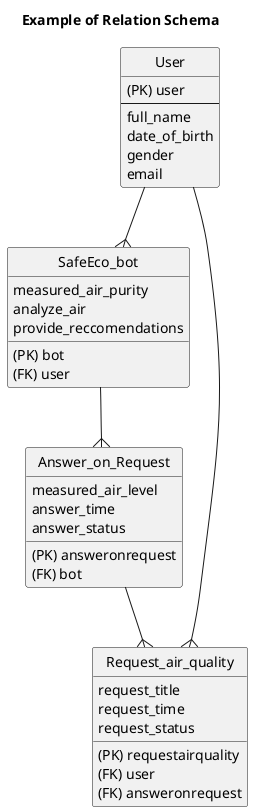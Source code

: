 @startuml
title Example of Relation Schema

hide circle

entity "User" as t01 {
    (PK) user
    --
    full_name
    date_of_birth
    gender
    email
}

entity "SafeEco_bot" as t02 {
    (PK) bot
    measured_air_purity
    analyze_air
    provide_reccomendations
    (FK) user
    
}

entity "Answer_on_Request" as t03 {
    (PK) answeronrequest
    measured_air_level
    answer_time
    answer_status
    (FK) bot
    
}

entity "Request_air_quality" as t04 {
    (PK) requestairquality
    request_title
    request_time
    request_status
    (FK) user
    (FK) answeronrequest
    
}

t01 --{ t02

t02 --{ t03

t03 --{ t04

t01 --{ t04
@enduml
